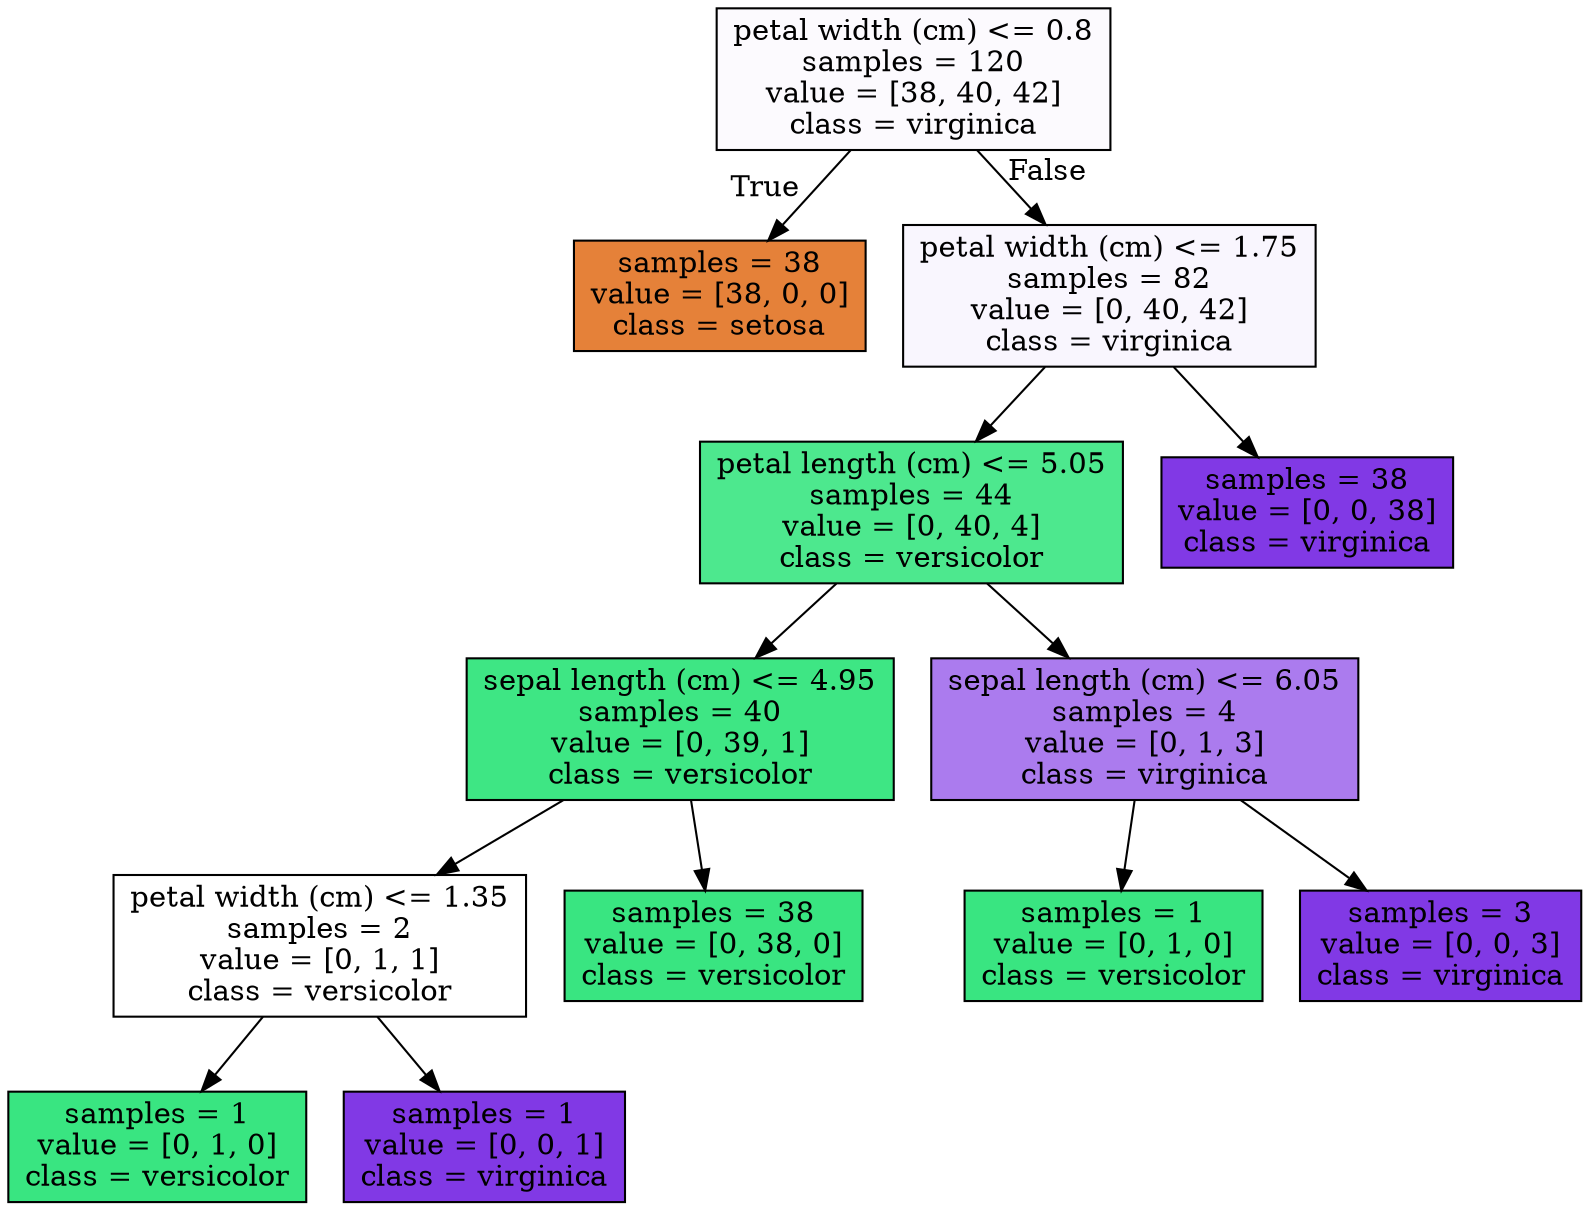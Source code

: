 digraph Tree {
node [shape=box, style="filled", color="black"] ;
0 [label="petal width (cm) <= 0.8\nsamples = 120\nvalue = [38, 40, 42]\nclass = virginica", fillcolor="#fcfafe"] ;
1 [label="samples = 38\nvalue = [38, 0, 0]\nclass = setosa", fillcolor="#e58139"] ;
0 -> 1 [labeldistance=2.5, labelangle=45, headlabel="True"] ;
2 [label="petal width (cm) <= 1.75\nsamples = 82\nvalue = [0, 40, 42]\nclass = virginica", fillcolor="#f9f6fe"] ;
0 -> 2 [labeldistance=2.5, labelangle=-45, headlabel="False"] ;
3 [label="petal length (cm) <= 5.05\nsamples = 44\nvalue = [0, 40, 4]\nclass = versicolor", fillcolor="#4de88e"] ;
2 -> 3 ;
4 [label="sepal length (cm) <= 4.95\nsamples = 40\nvalue = [0, 39, 1]\nclass = versicolor", fillcolor="#3ee684"] ;
3 -> 4 ;
5 [label="petal width (cm) <= 1.35\nsamples = 2\nvalue = [0, 1, 1]\nclass = versicolor", fillcolor="#ffffff"] ;
4 -> 5 ;
6 [label="samples = 1\nvalue = [0, 1, 0]\nclass = versicolor", fillcolor="#39e581"] ;
5 -> 6 ;
7 [label="samples = 1\nvalue = [0, 0, 1]\nclass = virginica", fillcolor="#8139e5"] ;
5 -> 7 ;
8 [label="samples = 38\nvalue = [0, 38, 0]\nclass = versicolor", fillcolor="#39e581"] ;
4 -> 8 ;
9 [label="sepal length (cm) <= 6.05\nsamples = 4\nvalue = [0, 1, 3]\nclass = virginica", fillcolor="#ab7bee"] ;
3 -> 9 ;
10 [label="samples = 1\nvalue = [0, 1, 0]\nclass = versicolor", fillcolor="#39e581"] ;
9 -> 10 ;
11 [label="samples = 3\nvalue = [0, 0, 3]\nclass = virginica", fillcolor="#8139e5"] ;
9 -> 11 ;
12 [label="samples = 38\nvalue = [0, 0, 38]\nclass = virginica", fillcolor="#8139e5"] ;
2 -> 12 ;
}